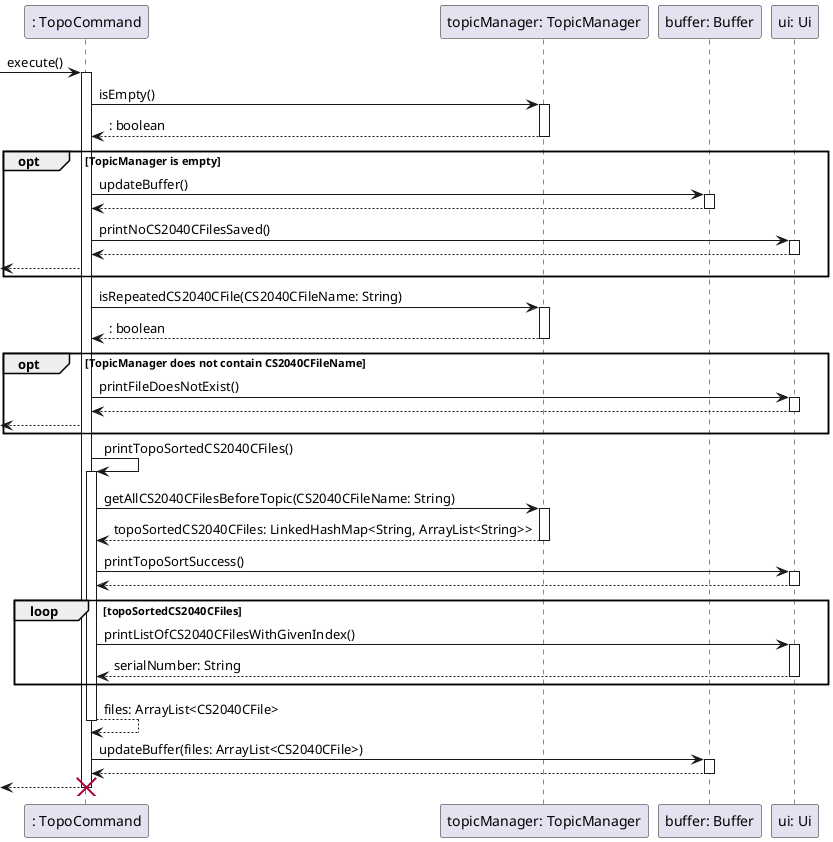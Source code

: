 @startuml
'https://plantuml.com/sequence-diagram

participant ": TopoCommand" as TopoCommand
participant "topicManager: TopicManager" as TopicManager
participant "buffer: Buffer" as Buffer
participant "ui: Ui" as Ui

-> TopoCommand : execute()
activate TopoCommand
    TopoCommand -> TopicManager: isEmpty()
    activate TopicManager
    return : boolean

    opt TopicManager is empty
        TopoCommand -> Buffer: updateBuffer()
        activate Buffer
        return

        TopoCommand -> Ui: printNoCS2040CFilesSaved()
        activate Ui
        return
        <-- TopoCommand
    end

    TopoCommand -> TopicManager: isRepeatedCS2040CFile(CS2040CFileName: String)
    activate TopicManager
    return : boolean

    opt TopicManager does not contain CS2040CFileName
        TopoCommand -> Ui: printFileDoesNotExist()
        activate Ui
        return
        <-- TopoCommand
    end

    TopoCommand -> TopoCommand: printTopoSortedCS2040CFiles()
    activate TopoCommand
        TopoCommand -> TopicManager: getAllCS2040CFilesBeforeTopic(CS2040CFileName: String)
        activate TopicManager
        return topoSortedCS2040CFiles: LinkedHashMap<String, ArrayList<String>>

        TopoCommand -> Ui: printTopoSortSuccess()
        activate Ui
        return

        loop topoSortedCS2040CFiles
            TopoCommand -> Ui: printListOfCS2040CFilesWithGivenIndex()
            activate Ui
            return serialNumber: String
        end
    return files: ArrayList<CS2040CFile>

    TopoCommand -> Buffer: updateBuffer(files: ArrayList<CS2040CFile>)
    activate Buffer
    return
return
destroy TopoCommand
@enduml